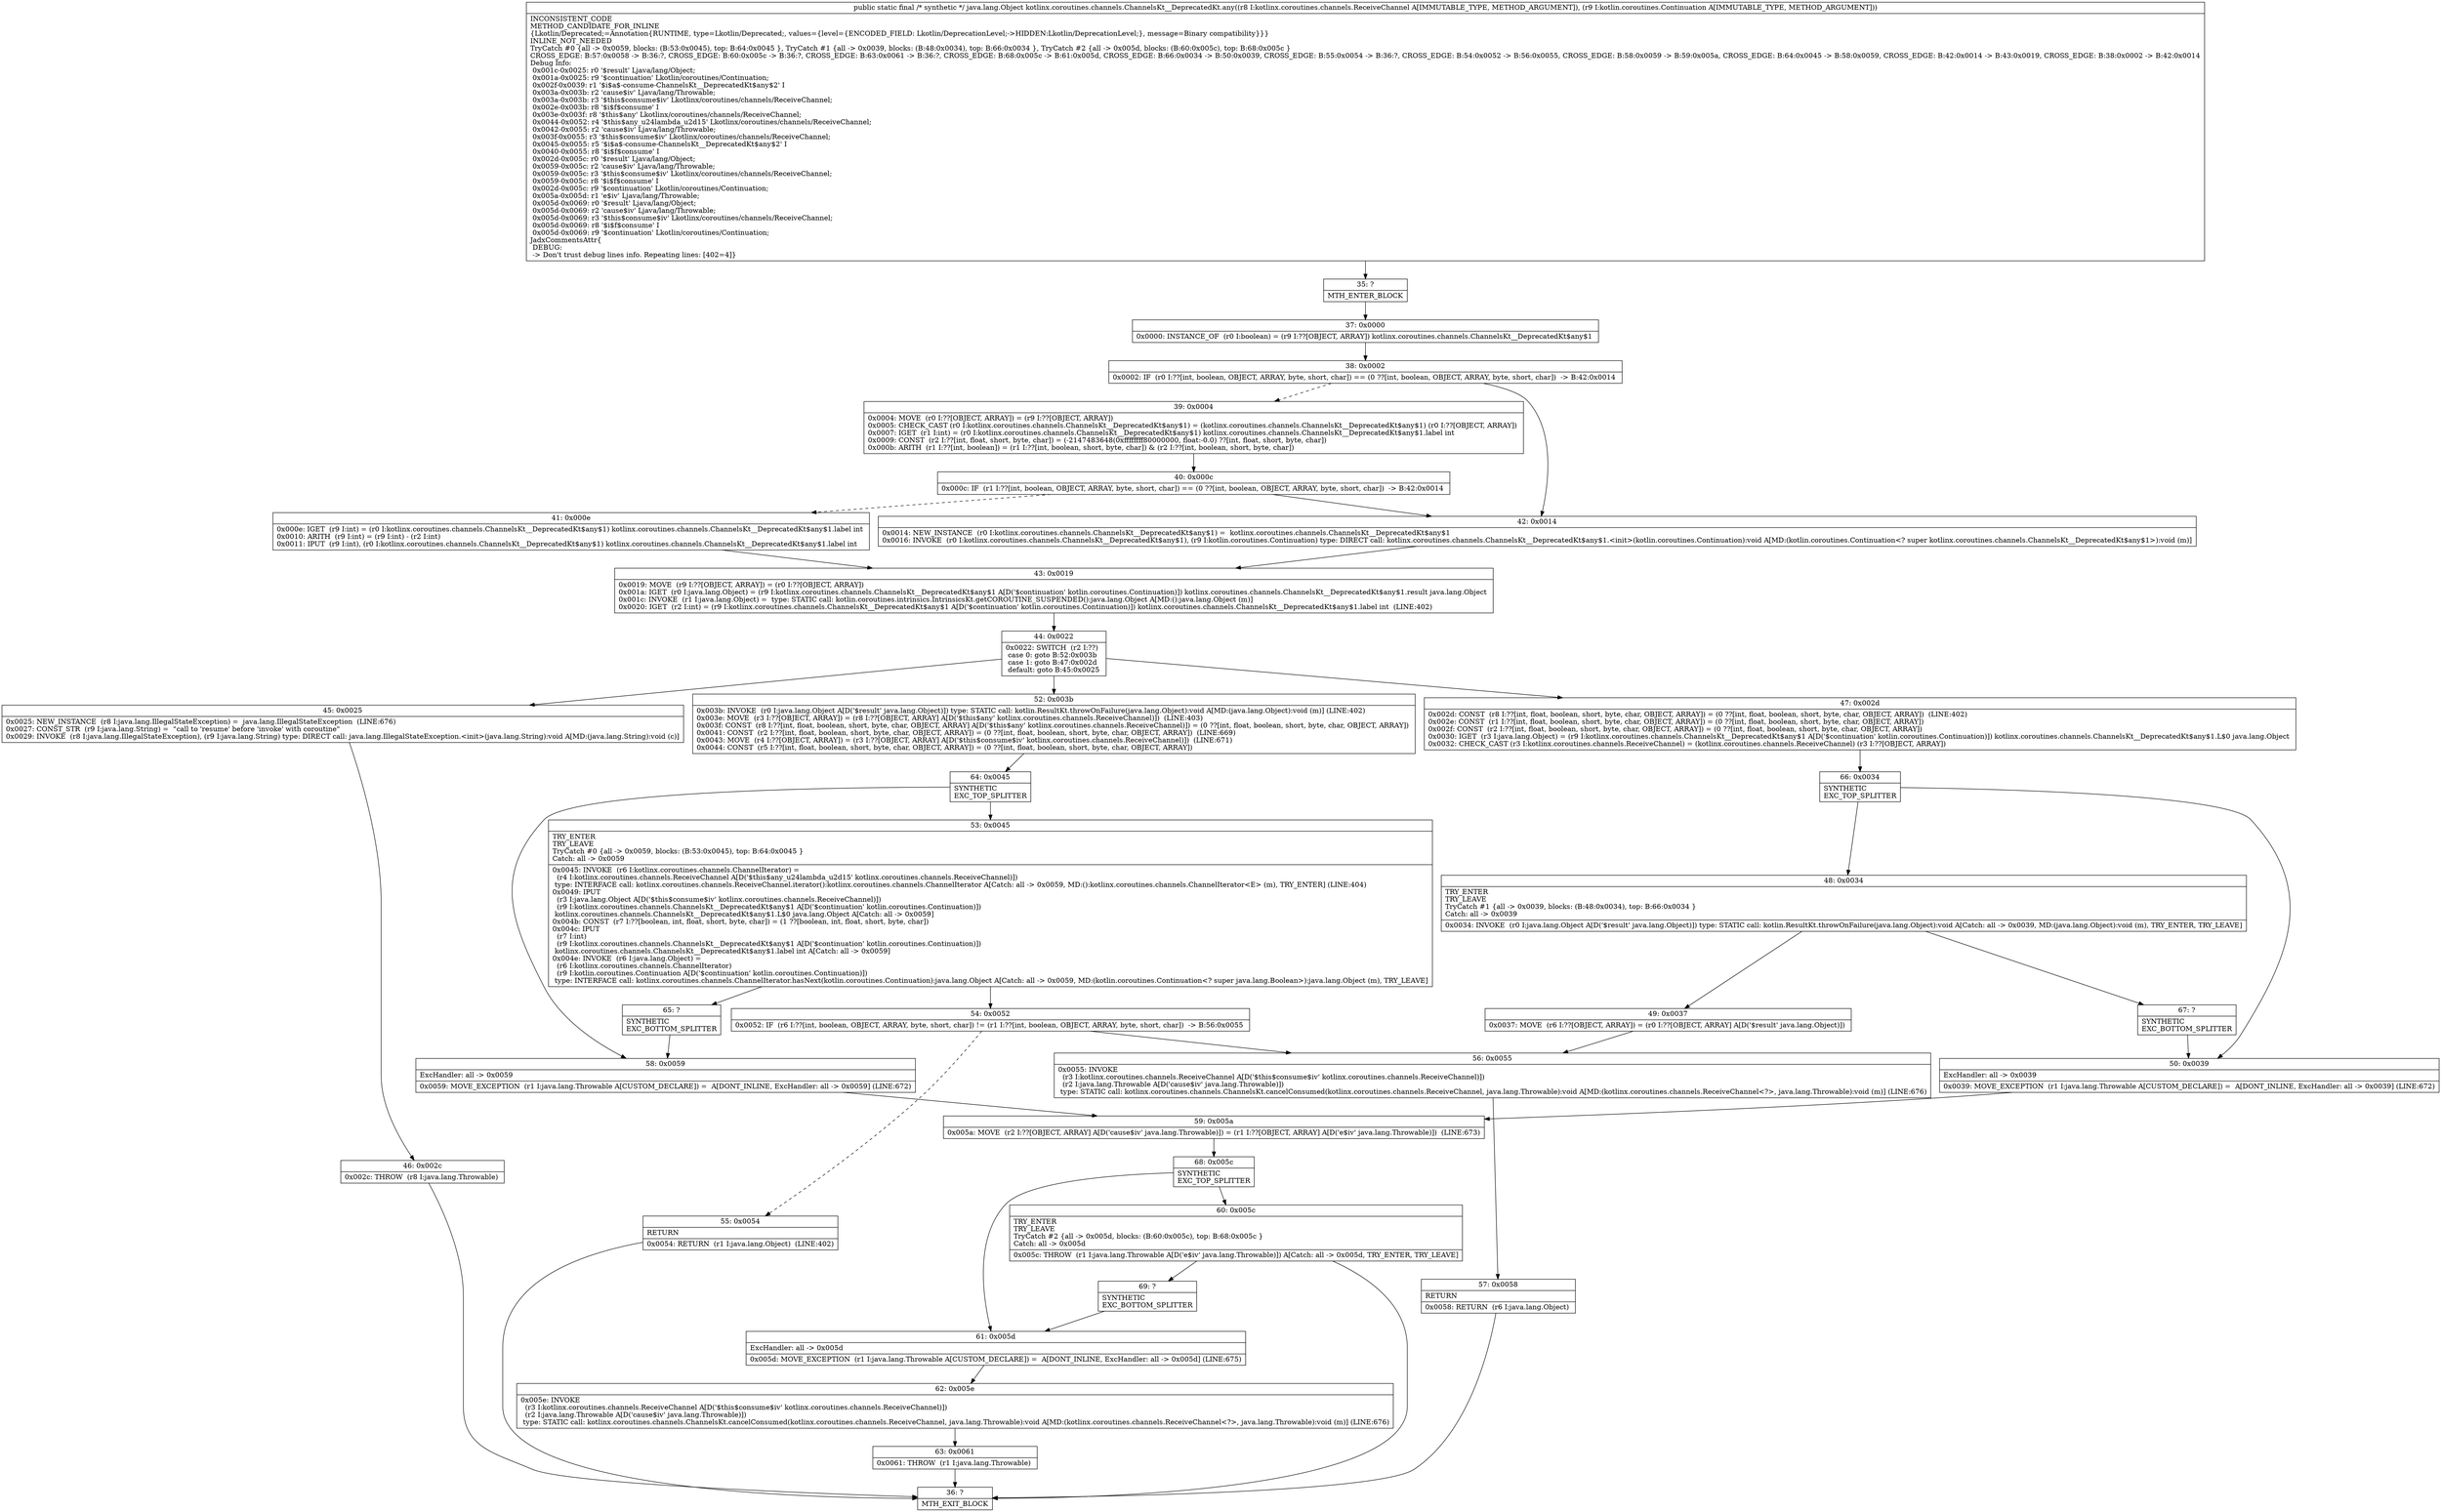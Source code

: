 digraph "CFG forkotlinx.coroutines.channels.ChannelsKt__DeprecatedKt.any(Lkotlinx\/coroutines\/channels\/ReceiveChannel;Lkotlin\/coroutines\/Continuation;)Ljava\/lang\/Object;" {
Node_35 [shape=record,label="{35\:\ ?|MTH_ENTER_BLOCK\l}"];
Node_37 [shape=record,label="{37\:\ 0x0000|0x0000: INSTANCE_OF  (r0 I:boolean) = (r9 I:??[OBJECT, ARRAY]) kotlinx.coroutines.channels.ChannelsKt__DeprecatedKt$any$1 \l}"];
Node_38 [shape=record,label="{38\:\ 0x0002|0x0002: IF  (r0 I:??[int, boolean, OBJECT, ARRAY, byte, short, char]) == (0 ??[int, boolean, OBJECT, ARRAY, byte, short, char])  \-\> B:42:0x0014 \l}"];
Node_39 [shape=record,label="{39\:\ 0x0004|0x0004: MOVE  (r0 I:??[OBJECT, ARRAY]) = (r9 I:??[OBJECT, ARRAY]) \l0x0005: CHECK_CAST (r0 I:kotlinx.coroutines.channels.ChannelsKt__DeprecatedKt$any$1) = (kotlinx.coroutines.channels.ChannelsKt__DeprecatedKt$any$1) (r0 I:??[OBJECT, ARRAY]) \l0x0007: IGET  (r1 I:int) = (r0 I:kotlinx.coroutines.channels.ChannelsKt__DeprecatedKt$any$1) kotlinx.coroutines.channels.ChannelsKt__DeprecatedKt$any$1.label int \l0x0009: CONST  (r2 I:??[int, float, short, byte, char]) = (\-2147483648(0xffffffff80000000, float:\-0.0) ??[int, float, short, byte, char]) \l0x000b: ARITH  (r1 I:??[int, boolean]) = (r1 I:??[int, boolean, short, byte, char]) & (r2 I:??[int, boolean, short, byte, char]) \l}"];
Node_40 [shape=record,label="{40\:\ 0x000c|0x000c: IF  (r1 I:??[int, boolean, OBJECT, ARRAY, byte, short, char]) == (0 ??[int, boolean, OBJECT, ARRAY, byte, short, char])  \-\> B:42:0x0014 \l}"];
Node_41 [shape=record,label="{41\:\ 0x000e|0x000e: IGET  (r9 I:int) = (r0 I:kotlinx.coroutines.channels.ChannelsKt__DeprecatedKt$any$1) kotlinx.coroutines.channels.ChannelsKt__DeprecatedKt$any$1.label int \l0x0010: ARITH  (r9 I:int) = (r9 I:int) \- (r2 I:int) \l0x0011: IPUT  (r9 I:int), (r0 I:kotlinx.coroutines.channels.ChannelsKt__DeprecatedKt$any$1) kotlinx.coroutines.channels.ChannelsKt__DeprecatedKt$any$1.label int \l}"];
Node_43 [shape=record,label="{43\:\ 0x0019|0x0019: MOVE  (r9 I:??[OBJECT, ARRAY]) = (r0 I:??[OBJECT, ARRAY]) \l0x001a: IGET  (r0 I:java.lang.Object) = (r9 I:kotlinx.coroutines.channels.ChannelsKt__DeprecatedKt$any$1 A[D('$continuation' kotlin.coroutines.Continuation)]) kotlinx.coroutines.channels.ChannelsKt__DeprecatedKt$any$1.result java.lang.Object \l0x001c: INVOKE  (r1 I:java.lang.Object) =  type: STATIC call: kotlin.coroutines.intrinsics.IntrinsicsKt.getCOROUTINE_SUSPENDED():java.lang.Object A[MD:():java.lang.Object (m)]\l0x0020: IGET  (r2 I:int) = (r9 I:kotlinx.coroutines.channels.ChannelsKt__DeprecatedKt$any$1 A[D('$continuation' kotlin.coroutines.Continuation)]) kotlinx.coroutines.channels.ChannelsKt__DeprecatedKt$any$1.label int  (LINE:402)\l}"];
Node_44 [shape=record,label="{44\:\ 0x0022|0x0022: SWITCH  (r2 I:??)\l case 0: goto B:52:0x003b\l case 1: goto B:47:0x002d\l default: goto B:45:0x0025 \l}"];
Node_45 [shape=record,label="{45\:\ 0x0025|0x0025: NEW_INSTANCE  (r8 I:java.lang.IllegalStateException) =  java.lang.IllegalStateException  (LINE:676)\l0x0027: CONST_STR  (r9 I:java.lang.String) =  \"call to 'resume' before 'invoke' with coroutine\" \l0x0029: INVOKE  (r8 I:java.lang.IllegalStateException), (r9 I:java.lang.String) type: DIRECT call: java.lang.IllegalStateException.\<init\>(java.lang.String):void A[MD:(java.lang.String):void (c)]\l}"];
Node_46 [shape=record,label="{46\:\ 0x002c|0x002c: THROW  (r8 I:java.lang.Throwable) \l}"];
Node_36 [shape=record,label="{36\:\ ?|MTH_EXIT_BLOCK\l}"];
Node_47 [shape=record,label="{47\:\ 0x002d|0x002d: CONST  (r8 I:??[int, float, boolean, short, byte, char, OBJECT, ARRAY]) = (0 ??[int, float, boolean, short, byte, char, OBJECT, ARRAY])  (LINE:402)\l0x002e: CONST  (r1 I:??[int, float, boolean, short, byte, char, OBJECT, ARRAY]) = (0 ??[int, float, boolean, short, byte, char, OBJECT, ARRAY]) \l0x002f: CONST  (r2 I:??[int, float, boolean, short, byte, char, OBJECT, ARRAY]) = (0 ??[int, float, boolean, short, byte, char, OBJECT, ARRAY]) \l0x0030: IGET  (r3 I:java.lang.Object) = (r9 I:kotlinx.coroutines.channels.ChannelsKt__DeprecatedKt$any$1 A[D('$continuation' kotlin.coroutines.Continuation)]) kotlinx.coroutines.channels.ChannelsKt__DeprecatedKt$any$1.L$0 java.lang.Object \l0x0032: CHECK_CAST (r3 I:kotlinx.coroutines.channels.ReceiveChannel) = (kotlinx.coroutines.channels.ReceiveChannel) (r3 I:??[OBJECT, ARRAY]) \l}"];
Node_66 [shape=record,label="{66\:\ 0x0034|SYNTHETIC\lEXC_TOP_SPLITTER\l}"];
Node_48 [shape=record,label="{48\:\ 0x0034|TRY_ENTER\lTRY_LEAVE\lTryCatch #1 \{all \-\> 0x0039, blocks: (B:48:0x0034), top: B:66:0x0034 \}\lCatch: all \-\> 0x0039\l|0x0034: INVOKE  (r0 I:java.lang.Object A[D('$result' java.lang.Object)]) type: STATIC call: kotlin.ResultKt.throwOnFailure(java.lang.Object):void A[Catch: all \-\> 0x0039, MD:(java.lang.Object):void (m), TRY_ENTER, TRY_LEAVE]\l}"];
Node_49 [shape=record,label="{49\:\ 0x0037|0x0037: MOVE  (r6 I:??[OBJECT, ARRAY]) = (r0 I:??[OBJECT, ARRAY] A[D('$result' java.lang.Object)]) \l}"];
Node_56 [shape=record,label="{56\:\ 0x0055|0x0055: INVOKE  \l  (r3 I:kotlinx.coroutines.channels.ReceiveChannel A[D('$this$consume$iv' kotlinx.coroutines.channels.ReceiveChannel)])\l  (r2 I:java.lang.Throwable A[D('cause$iv' java.lang.Throwable)])\l type: STATIC call: kotlinx.coroutines.channels.ChannelsKt.cancelConsumed(kotlinx.coroutines.channels.ReceiveChannel, java.lang.Throwable):void A[MD:(kotlinx.coroutines.channels.ReceiveChannel\<?\>, java.lang.Throwable):void (m)] (LINE:676)\l}"];
Node_57 [shape=record,label="{57\:\ 0x0058|RETURN\l|0x0058: RETURN  (r6 I:java.lang.Object) \l}"];
Node_67 [shape=record,label="{67\:\ ?|SYNTHETIC\lEXC_BOTTOM_SPLITTER\l}"];
Node_50 [shape=record,label="{50\:\ 0x0039|ExcHandler: all \-\> 0x0039\l|0x0039: MOVE_EXCEPTION  (r1 I:java.lang.Throwable A[CUSTOM_DECLARE]) =  A[DONT_INLINE, ExcHandler: all \-\> 0x0039] (LINE:672)\l}"];
Node_59 [shape=record,label="{59\:\ 0x005a|0x005a: MOVE  (r2 I:??[OBJECT, ARRAY] A[D('cause$iv' java.lang.Throwable)]) = (r1 I:??[OBJECT, ARRAY] A[D('e$iv' java.lang.Throwable)])  (LINE:673)\l}"];
Node_68 [shape=record,label="{68\:\ 0x005c|SYNTHETIC\lEXC_TOP_SPLITTER\l}"];
Node_60 [shape=record,label="{60\:\ 0x005c|TRY_ENTER\lTRY_LEAVE\lTryCatch #2 \{all \-\> 0x005d, blocks: (B:60:0x005c), top: B:68:0x005c \}\lCatch: all \-\> 0x005d\l|0x005c: THROW  (r1 I:java.lang.Throwable A[D('e$iv' java.lang.Throwable)]) A[Catch: all \-\> 0x005d, TRY_ENTER, TRY_LEAVE]\l}"];
Node_69 [shape=record,label="{69\:\ ?|SYNTHETIC\lEXC_BOTTOM_SPLITTER\l}"];
Node_61 [shape=record,label="{61\:\ 0x005d|ExcHandler: all \-\> 0x005d\l|0x005d: MOVE_EXCEPTION  (r1 I:java.lang.Throwable A[CUSTOM_DECLARE]) =  A[DONT_INLINE, ExcHandler: all \-\> 0x005d] (LINE:675)\l}"];
Node_62 [shape=record,label="{62\:\ 0x005e|0x005e: INVOKE  \l  (r3 I:kotlinx.coroutines.channels.ReceiveChannel A[D('$this$consume$iv' kotlinx.coroutines.channels.ReceiveChannel)])\l  (r2 I:java.lang.Throwable A[D('cause$iv' java.lang.Throwable)])\l type: STATIC call: kotlinx.coroutines.channels.ChannelsKt.cancelConsumed(kotlinx.coroutines.channels.ReceiveChannel, java.lang.Throwable):void A[MD:(kotlinx.coroutines.channels.ReceiveChannel\<?\>, java.lang.Throwable):void (m)] (LINE:676)\l}"];
Node_63 [shape=record,label="{63\:\ 0x0061|0x0061: THROW  (r1 I:java.lang.Throwable) \l}"];
Node_52 [shape=record,label="{52\:\ 0x003b|0x003b: INVOKE  (r0 I:java.lang.Object A[D('$result' java.lang.Object)]) type: STATIC call: kotlin.ResultKt.throwOnFailure(java.lang.Object):void A[MD:(java.lang.Object):void (m)] (LINE:402)\l0x003e: MOVE  (r3 I:??[OBJECT, ARRAY]) = (r8 I:??[OBJECT, ARRAY] A[D('$this$any' kotlinx.coroutines.channels.ReceiveChannel)])  (LINE:403)\l0x003f: CONST  (r8 I:??[int, float, boolean, short, byte, char, OBJECT, ARRAY] A[D('$this$any' kotlinx.coroutines.channels.ReceiveChannel)]) = (0 ??[int, float, boolean, short, byte, char, OBJECT, ARRAY]) \l0x0041: CONST  (r2 I:??[int, float, boolean, short, byte, char, OBJECT, ARRAY]) = (0 ??[int, float, boolean, short, byte, char, OBJECT, ARRAY])  (LINE:669)\l0x0043: MOVE  (r4 I:??[OBJECT, ARRAY]) = (r3 I:??[OBJECT, ARRAY] A[D('$this$consume$iv' kotlinx.coroutines.channels.ReceiveChannel)])  (LINE:671)\l0x0044: CONST  (r5 I:??[int, float, boolean, short, byte, char, OBJECT, ARRAY]) = (0 ??[int, float, boolean, short, byte, char, OBJECT, ARRAY]) \l}"];
Node_64 [shape=record,label="{64\:\ 0x0045|SYNTHETIC\lEXC_TOP_SPLITTER\l}"];
Node_53 [shape=record,label="{53\:\ 0x0045|TRY_ENTER\lTRY_LEAVE\lTryCatch #0 \{all \-\> 0x0059, blocks: (B:53:0x0045), top: B:64:0x0045 \}\lCatch: all \-\> 0x0059\l|0x0045: INVOKE  (r6 I:kotlinx.coroutines.channels.ChannelIterator) = \l  (r4 I:kotlinx.coroutines.channels.ReceiveChannel A[D('$this$any_u24lambda_u2d15' kotlinx.coroutines.channels.ReceiveChannel)])\l type: INTERFACE call: kotlinx.coroutines.channels.ReceiveChannel.iterator():kotlinx.coroutines.channels.ChannelIterator A[Catch: all \-\> 0x0059, MD:():kotlinx.coroutines.channels.ChannelIterator\<E\> (m), TRY_ENTER] (LINE:404)\l0x0049: IPUT  \l  (r3 I:java.lang.Object A[D('$this$consume$iv' kotlinx.coroutines.channels.ReceiveChannel)])\l  (r9 I:kotlinx.coroutines.channels.ChannelsKt__DeprecatedKt$any$1 A[D('$continuation' kotlin.coroutines.Continuation)])\l kotlinx.coroutines.channels.ChannelsKt__DeprecatedKt$any$1.L$0 java.lang.Object A[Catch: all \-\> 0x0059]\l0x004b: CONST  (r7 I:??[boolean, int, float, short, byte, char]) = (1 ??[boolean, int, float, short, byte, char]) \l0x004c: IPUT  \l  (r7 I:int)\l  (r9 I:kotlinx.coroutines.channels.ChannelsKt__DeprecatedKt$any$1 A[D('$continuation' kotlin.coroutines.Continuation)])\l kotlinx.coroutines.channels.ChannelsKt__DeprecatedKt$any$1.label int A[Catch: all \-\> 0x0059]\l0x004e: INVOKE  (r6 I:java.lang.Object) = \l  (r6 I:kotlinx.coroutines.channels.ChannelIterator)\l  (r9 I:kotlin.coroutines.Continuation A[D('$continuation' kotlin.coroutines.Continuation)])\l type: INTERFACE call: kotlinx.coroutines.channels.ChannelIterator.hasNext(kotlin.coroutines.Continuation):java.lang.Object A[Catch: all \-\> 0x0059, MD:(kotlin.coroutines.Continuation\<? super java.lang.Boolean\>):java.lang.Object (m), TRY_LEAVE]\l}"];
Node_54 [shape=record,label="{54\:\ 0x0052|0x0052: IF  (r6 I:??[int, boolean, OBJECT, ARRAY, byte, short, char]) != (r1 I:??[int, boolean, OBJECT, ARRAY, byte, short, char])  \-\> B:56:0x0055 \l}"];
Node_55 [shape=record,label="{55\:\ 0x0054|RETURN\l|0x0054: RETURN  (r1 I:java.lang.Object)  (LINE:402)\l}"];
Node_65 [shape=record,label="{65\:\ ?|SYNTHETIC\lEXC_BOTTOM_SPLITTER\l}"];
Node_58 [shape=record,label="{58\:\ 0x0059|ExcHandler: all \-\> 0x0059\l|0x0059: MOVE_EXCEPTION  (r1 I:java.lang.Throwable A[CUSTOM_DECLARE]) =  A[DONT_INLINE, ExcHandler: all \-\> 0x0059] (LINE:672)\l}"];
Node_42 [shape=record,label="{42\:\ 0x0014|0x0014: NEW_INSTANCE  (r0 I:kotlinx.coroutines.channels.ChannelsKt__DeprecatedKt$any$1) =  kotlinx.coroutines.channels.ChannelsKt__DeprecatedKt$any$1 \l0x0016: INVOKE  (r0 I:kotlinx.coroutines.channels.ChannelsKt__DeprecatedKt$any$1), (r9 I:kotlin.coroutines.Continuation) type: DIRECT call: kotlinx.coroutines.channels.ChannelsKt__DeprecatedKt$any$1.\<init\>(kotlin.coroutines.Continuation):void A[MD:(kotlin.coroutines.Continuation\<? super kotlinx.coroutines.channels.ChannelsKt__DeprecatedKt$any$1\>):void (m)]\l}"];
MethodNode[shape=record,label="{public static final \/* synthetic *\/ java.lang.Object kotlinx.coroutines.channels.ChannelsKt__DeprecatedKt.any((r8 I:kotlinx.coroutines.channels.ReceiveChannel A[IMMUTABLE_TYPE, METHOD_ARGUMENT]), (r9 I:kotlin.coroutines.Continuation A[IMMUTABLE_TYPE, METHOD_ARGUMENT]))  | INCONSISTENT_CODE\lMETHOD_CANDIDATE_FOR_INLINE\l\{Lkotlin\/Deprecated;=Annotation\{RUNTIME, type=Lkotlin\/Deprecated;, values=\{level=\{ENCODED_FIELD: Lkotlin\/DeprecationLevel;\-\>HIDDEN:Lkotlin\/DeprecationLevel;\}, message=Binary compatibility\}\}\}\lINLINE_NOT_NEEDED\lTryCatch #0 \{all \-\> 0x0059, blocks: (B:53:0x0045), top: B:64:0x0045 \}, TryCatch #1 \{all \-\> 0x0039, blocks: (B:48:0x0034), top: B:66:0x0034 \}, TryCatch #2 \{all \-\> 0x005d, blocks: (B:60:0x005c), top: B:68:0x005c \}\lCROSS_EDGE: B:57:0x0058 \-\> B:36:?, CROSS_EDGE: B:60:0x005c \-\> B:36:?, CROSS_EDGE: B:63:0x0061 \-\> B:36:?, CROSS_EDGE: B:68:0x005c \-\> B:61:0x005d, CROSS_EDGE: B:66:0x0034 \-\> B:50:0x0039, CROSS_EDGE: B:55:0x0054 \-\> B:36:?, CROSS_EDGE: B:54:0x0052 \-\> B:56:0x0055, CROSS_EDGE: B:58:0x0059 \-\> B:59:0x005a, CROSS_EDGE: B:64:0x0045 \-\> B:58:0x0059, CROSS_EDGE: B:42:0x0014 \-\> B:43:0x0019, CROSS_EDGE: B:38:0x0002 \-\> B:42:0x0014\lDebug Info:\l  0x001c\-0x0025: r0 '$result' Ljava\/lang\/Object;\l  0x001a\-0x0025: r9 '$continuation' Lkotlin\/coroutines\/Continuation;\l  0x002f\-0x0039: r1 '$i$a$\-consume\-ChannelsKt__DeprecatedKt$any$2' I\l  0x003a\-0x003b: r2 'cause$iv' Ljava\/lang\/Throwable;\l  0x003a\-0x003b: r3 '$this$consume$iv' Lkotlinx\/coroutines\/channels\/ReceiveChannel;\l  0x002e\-0x003b: r8 '$i$f$consume' I\l  0x003e\-0x003f: r8 '$this$any' Lkotlinx\/coroutines\/channels\/ReceiveChannel;\l  0x0044\-0x0052: r4 '$this$any_u24lambda_u2d15' Lkotlinx\/coroutines\/channels\/ReceiveChannel;\l  0x0042\-0x0055: r2 'cause$iv' Ljava\/lang\/Throwable;\l  0x003f\-0x0055: r3 '$this$consume$iv' Lkotlinx\/coroutines\/channels\/ReceiveChannel;\l  0x0045\-0x0055: r5 '$i$a$\-consume\-ChannelsKt__DeprecatedKt$any$2' I\l  0x0040\-0x0055: r8 '$i$f$consume' I\l  0x002d\-0x005c: r0 '$result' Ljava\/lang\/Object;\l  0x0059\-0x005c: r2 'cause$iv' Ljava\/lang\/Throwable;\l  0x0059\-0x005c: r3 '$this$consume$iv' Lkotlinx\/coroutines\/channels\/ReceiveChannel;\l  0x0059\-0x005c: r8 '$i$f$consume' I\l  0x002d\-0x005c: r9 '$continuation' Lkotlin\/coroutines\/Continuation;\l  0x005a\-0x005d: r1 'e$iv' Ljava\/lang\/Throwable;\l  0x005d\-0x0069: r0 '$result' Ljava\/lang\/Object;\l  0x005d\-0x0069: r2 'cause$iv' Ljava\/lang\/Throwable;\l  0x005d\-0x0069: r3 '$this$consume$iv' Lkotlinx\/coroutines\/channels\/ReceiveChannel;\l  0x005d\-0x0069: r8 '$i$f$consume' I\l  0x005d\-0x0069: r9 '$continuation' Lkotlin\/coroutines\/Continuation;\lJadxCommentsAttr\{\l DEBUG: \l \-\> Don't trust debug lines info. Repeating lines: [402=4]\}\l}"];
MethodNode -> Node_35;Node_35 -> Node_37;
Node_37 -> Node_38;
Node_38 -> Node_39[style=dashed];
Node_38 -> Node_42;
Node_39 -> Node_40;
Node_40 -> Node_41[style=dashed];
Node_40 -> Node_42;
Node_41 -> Node_43;
Node_43 -> Node_44;
Node_44 -> Node_45;
Node_44 -> Node_47;
Node_44 -> Node_52;
Node_45 -> Node_46;
Node_46 -> Node_36;
Node_47 -> Node_66;
Node_66 -> Node_48;
Node_66 -> Node_50;
Node_48 -> Node_49;
Node_48 -> Node_67;
Node_49 -> Node_56;
Node_56 -> Node_57;
Node_57 -> Node_36;
Node_67 -> Node_50;
Node_50 -> Node_59;
Node_59 -> Node_68;
Node_68 -> Node_60;
Node_68 -> Node_61;
Node_60 -> Node_36;
Node_60 -> Node_69;
Node_69 -> Node_61;
Node_61 -> Node_62;
Node_62 -> Node_63;
Node_63 -> Node_36;
Node_52 -> Node_64;
Node_64 -> Node_53;
Node_64 -> Node_58;
Node_53 -> Node_54;
Node_53 -> Node_65;
Node_54 -> Node_55[style=dashed];
Node_54 -> Node_56;
Node_55 -> Node_36;
Node_65 -> Node_58;
Node_58 -> Node_59;
Node_42 -> Node_43;
}

